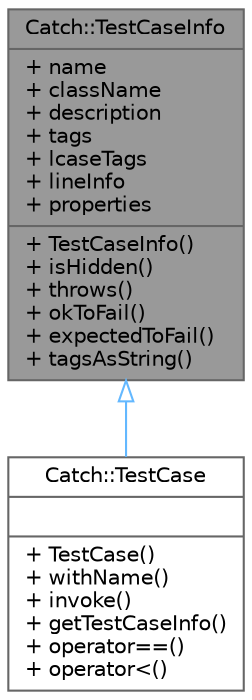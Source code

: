 digraph "Catch::TestCaseInfo"
{
 // LATEX_PDF_SIZE
  bgcolor="transparent";
  edge [fontname=Helvetica,fontsize=10,labelfontname=Helvetica,labelfontsize=10];
  node [fontname=Helvetica,fontsize=10,shape=box,height=0.2,width=0.4];
  Node1 [shape=record,label="{Catch::TestCaseInfo\n|+ name\l+ className\l+ description\l+ tags\l+ lcaseTags\l+ lineInfo\l+ properties\l|+ TestCaseInfo()\l+ isHidden()\l+ throws()\l+ okToFail()\l+ expectedToFail()\l+ tagsAsString()\l}",height=0.2,width=0.4,color="gray40", fillcolor="grey60", style="filled", fontcolor="black",tooltip=" "];
  Node1 -> Node2 [dir="back",color="steelblue1",style="solid",arrowtail="onormal"];
  Node2 [shape=record,label="{Catch::TestCase\n||+ TestCase()\l+ withName()\l+ invoke()\l+ getTestCaseInfo()\l+ operator==()\l+ operator\<()\l}",height=0.2,width=0.4,color="gray40", fillcolor="white", style="filled",URL="$class_catch_1_1_test_case.html",tooltip=" "];
}
